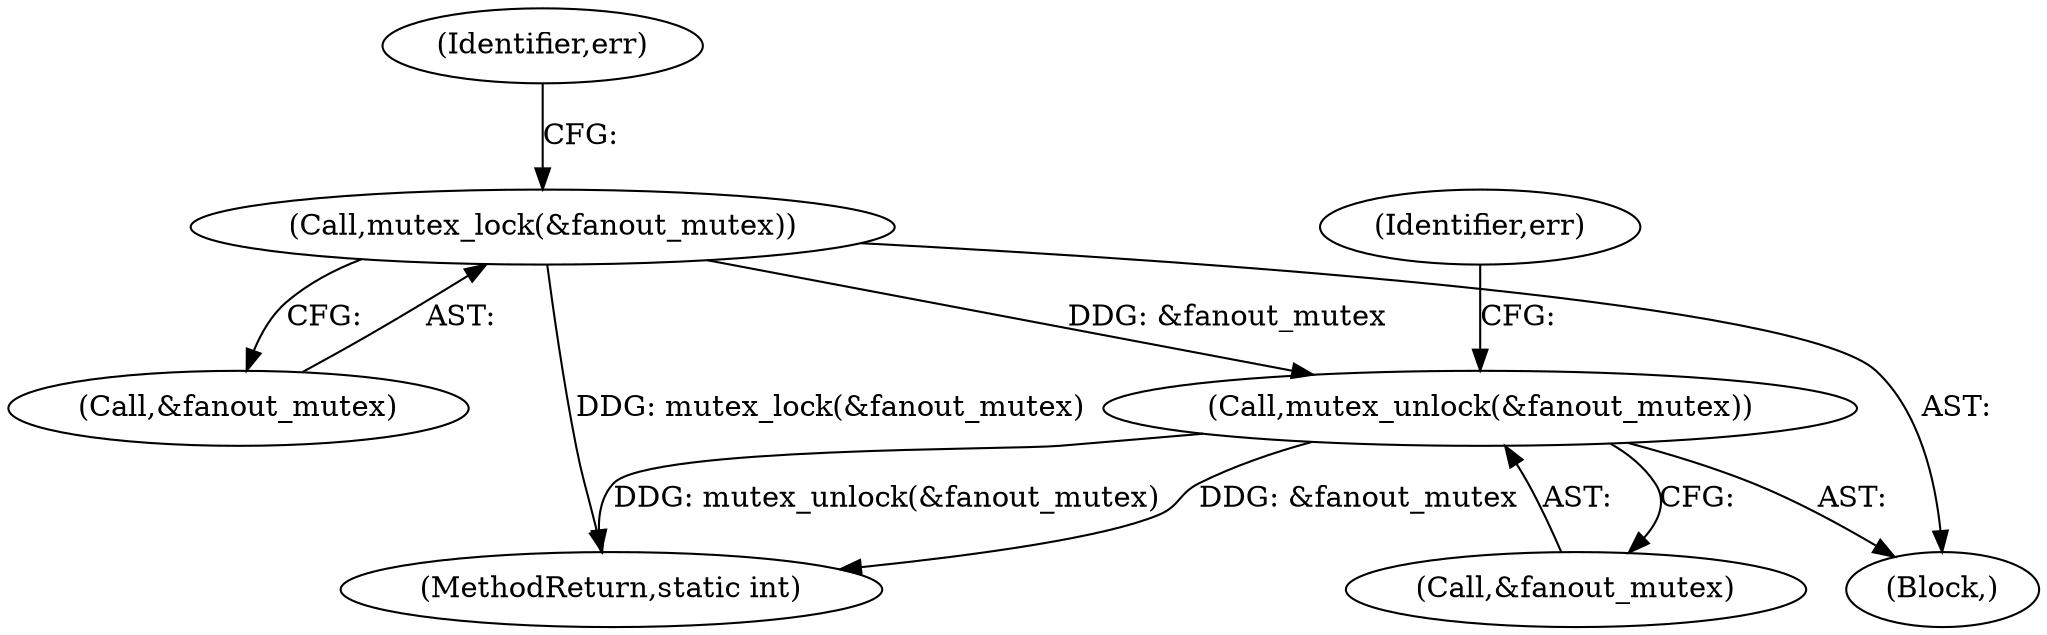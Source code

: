 digraph "0_linux_008ba2a13f2d04c947adc536d19debb8fe66f110@API" {
"1000153" [label="(Call,mutex_lock(&fanout_mutex))"];
"1000511" [label="(Call,mutex_unlock(&fanout_mutex))"];
"1000153" [label="(Call,mutex_lock(&fanout_mutex))"];
"1000154" [label="(Call,&fanout_mutex)"];
"1000511" [label="(Call,mutex_unlock(&fanout_mutex))"];
"1000512" [label="(Call,&fanout_mutex)"];
"1000515" [label="(Identifier,err)"];
"1000157" [label="(Identifier,err)"];
"1000105" [label="(Block,)"];
"1000516" [label="(MethodReturn,static int)"];
"1000153" -> "1000105"  [label="AST: "];
"1000153" -> "1000154"  [label="CFG: "];
"1000154" -> "1000153"  [label="AST: "];
"1000157" -> "1000153"  [label="CFG: "];
"1000153" -> "1000516"  [label="DDG: mutex_lock(&fanout_mutex)"];
"1000153" -> "1000511"  [label="DDG: &fanout_mutex"];
"1000511" -> "1000105"  [label="AST: "];
"1000511" -> "1000512"  [label="CFG: "];
"1000512" -> "1000511"  [label="AST: "];
"1000515" -> "1000511"  [label="CFG: "];
"1000511" -> "1000516"  [label="DDG: mutex_unlock(&fanout_mutex)"];
"1000511" -> "1000516"  [label="DDG: &fanout_mutex"];
}
